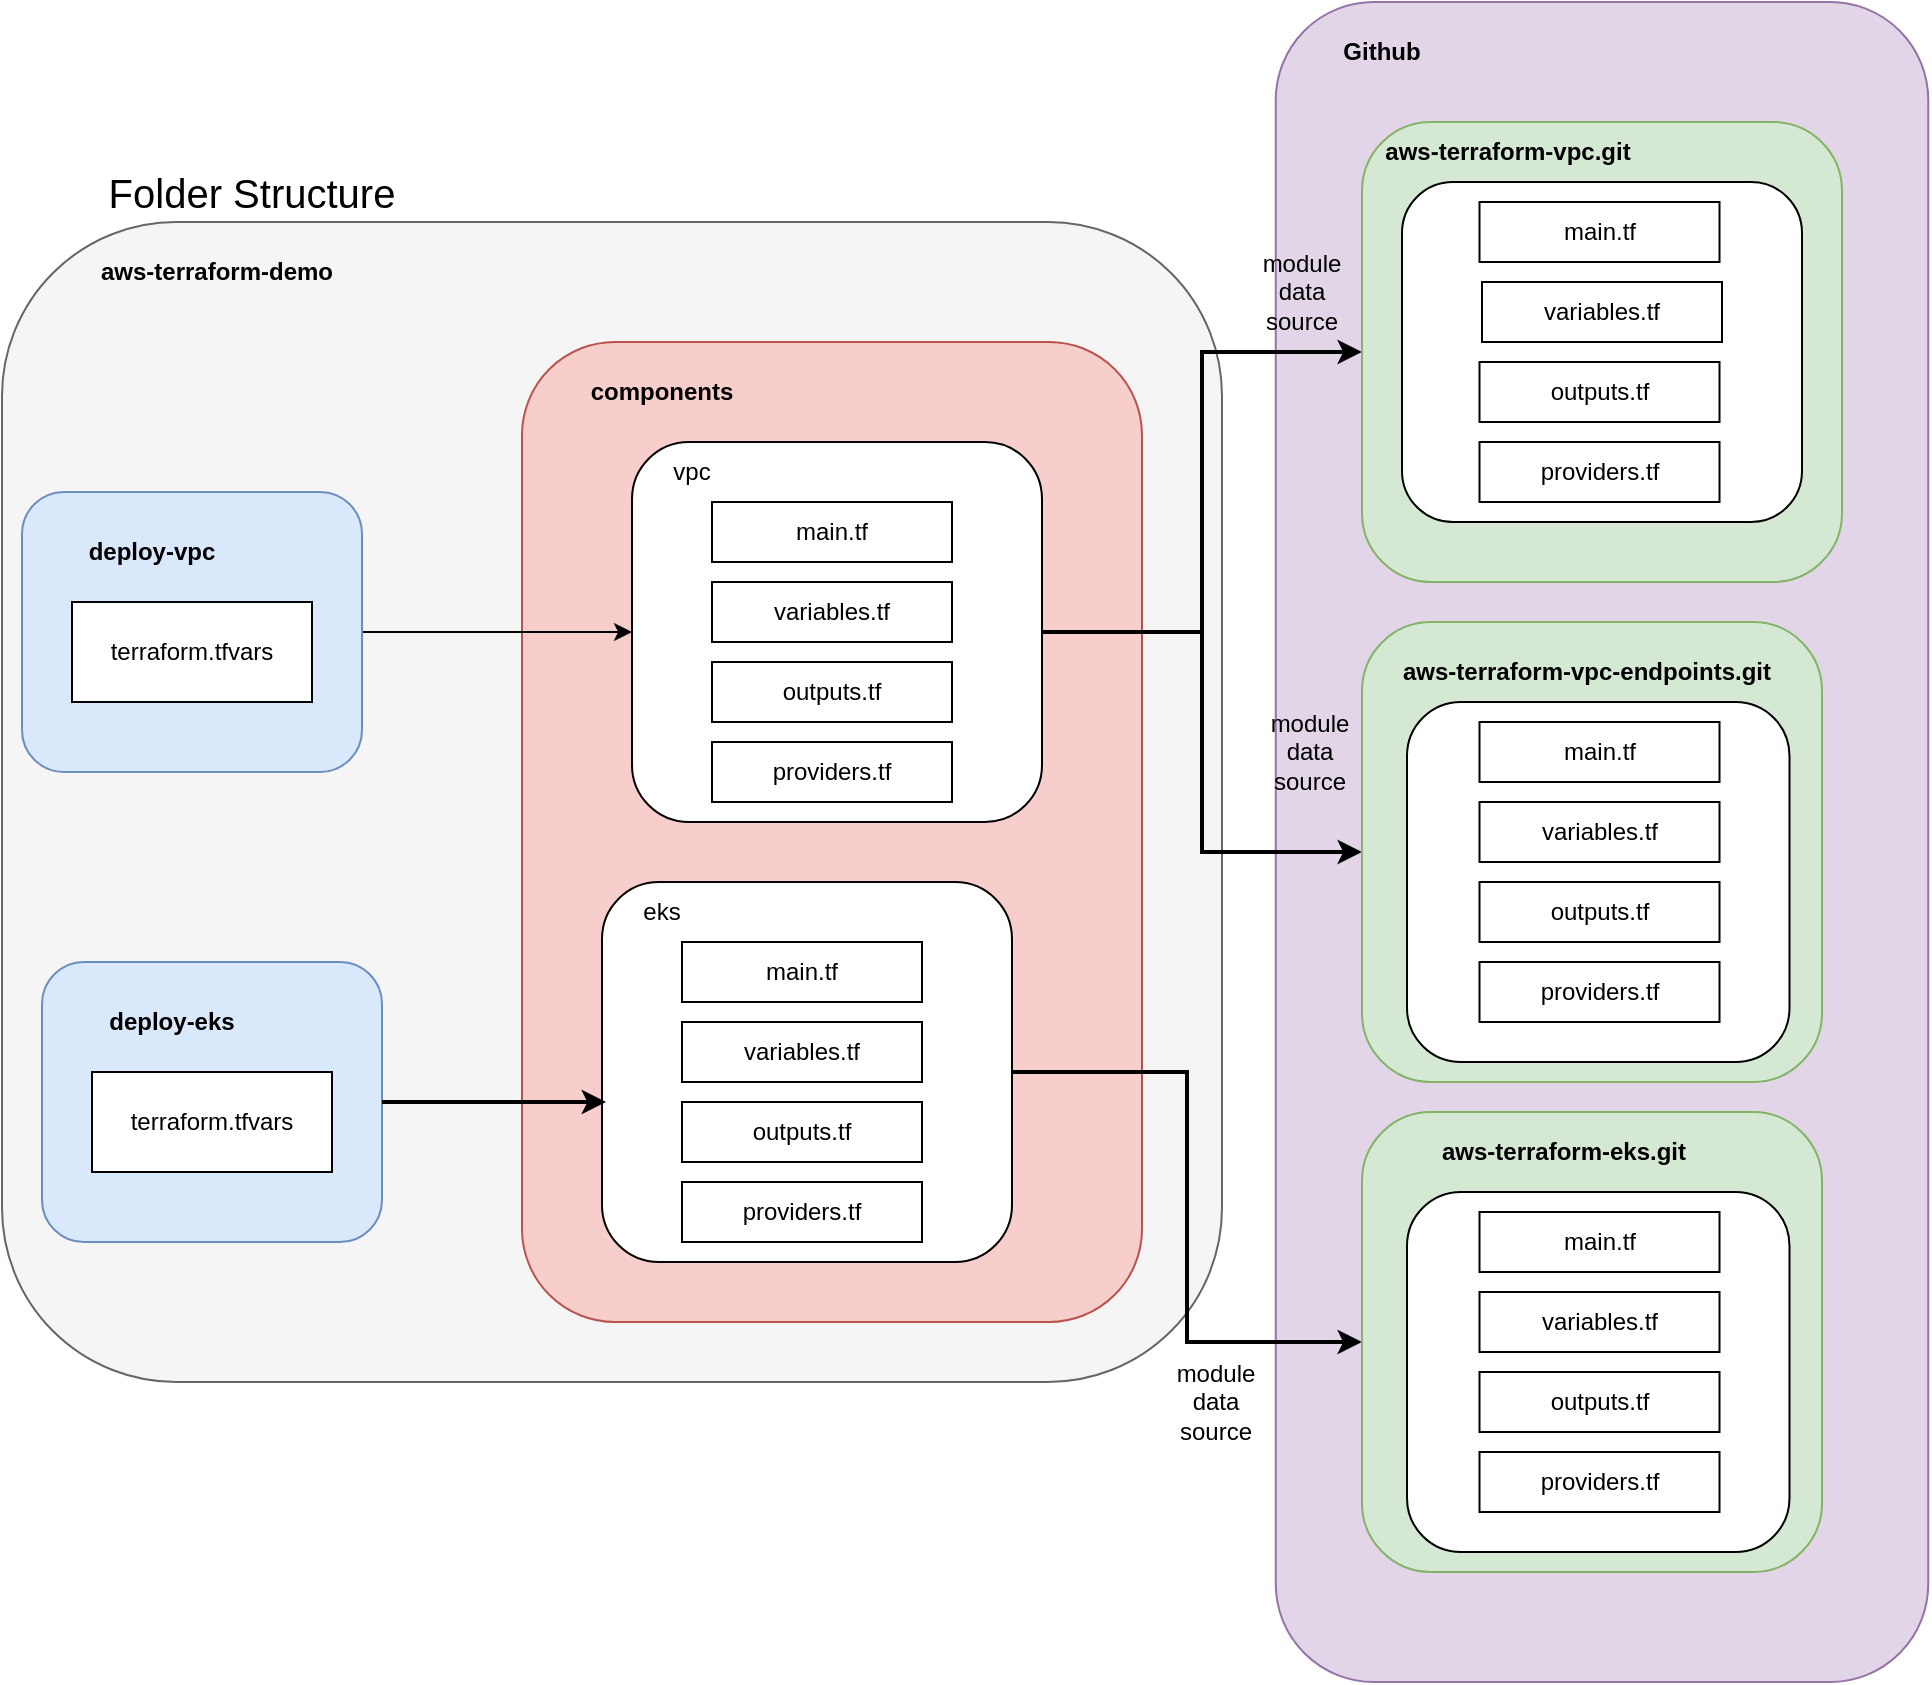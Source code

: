 <mxfile version="22.1.11" type="device">
  <diagram name="Page-1" id="oF1021kZmJnqnFJ4kBoQ">
    <mxGraphModel dx="1642" dy="1854" grid="1" gridSize="10" guides="1" tooltips="1" connect="1" arrows="1" fold="1" page="1" pageScale="1" pageWidth="850" pageHeight="1100" math="0" shadow="0">
      <root>
        <mxCell id="0" />
        <mxCell id="1" parent="0" />
        <mxCell id="UigbJbGij-r-r8j5Gcju-80" value="" style="rounded=1;whiteSpace=wrap;html=1;fillColor=#e1d5e7;strokeColor=#9673a6;" vertex="1" parent="1">
          <mxGeometry x="656.88" y="-120" width="326.25" height="840" as="geometry" />
        </mxCell>
        <mxCell id="UigbJbGij-r-r8j5Gcju-48" value="" style="rounded=1;whiteSpace=wrap;html=1;fillColor=#f5f5f5;fontColor=#333333;strokeColor=#666666;" vertex="1" parent="1">
          <mxGeometry x="20" y="-10" width="610" height="580" as="geometry" />
        </mxCell>
        <mxCell id="UigbJbGij-r-r8j5Gcju-9" value="" style="rounded=1;whiteSpace=wrap;html=1;fillColor=#f8cecc;strokeColor=#b85450;" vertex="1" parent="1">
          <mxGeometry x="280" y="50" width="310" height="490" as="geometry" />
        </mxCell>
        <mxCell id="UigbJbGij-r-r8j5Gcju-1" value="&lt;font style=&quot;font-size: 20px;&quot;&gt;Folder Structure&lt;/font&gt;" style="text;html=1;strokeColor=none;fillColor=none;align=center;verticalAlign=middle;whiteSpace=wrap;rounded=0;" vertex="1" parent="1">
          <mxGeometry x="40" y="-40" width="210" height="30" as="geometry" />
        </mxCell>
        <mxCell id="UigbJbGij-r-r8j5Gcju-68" style="edgeStyle=orthogonalEdgeStyle;rounded=0;orthogonalLoop=1;jettySize=auto;html=1;exitX=1;exitY=0.5;exitDx=0;exitDy=0;" edge="1" parent="1" source="UigbJbGij-r-r8j5Gcju-2" target="UigbJbGij-r-r8j5Gcju-3">
          <mxGeometry relative="1" as="geometry" />
        </mxCell>
        <mxCell id="UigbJbGij-r-r8j5Gcju-2" value="" style="rounded=1;whiteSpace=wrap;html=1;fillColor=#dae8fc;strokeColor=#6c8ebf;" vertex="1" parent="1">
          <mxGeometry x="30" y="125" width="170" height="140" as="geometry" />
        </mxCell>
        <mxCell id="UigbJbGij-r-r8j5Gcju-45" style="edgeStyle=orthogonalEdgeStyle;rounded=0;orthogonalLoop=1;jettySize=auto;html=1;exitX=1;exitY=0.5;exitDx=0;exitDy=0;entryX=0;entryY=0.5;entryDx=0;entryDy=0;strokeWidth=2;" edge="1" parent="1" source="UigbJbGij-r-r8j5Gcju-3" target="UigbJbGij-r-r8j5Gcju-21">
          <mxGeometry relative="1" as="geometry" />
        </mxCell>
        <mxCell id="UigbJbGij-r-r8j5Gcju-46" style="edgeStyle=orthogonalEdgeStyle;rounded=0;orthogonalLoop=1;jettySize=auto;html=1;exitX=1;exitY=0.5;exitDx=0;exitDy=0;entryX=0;entryY=0.5;entryDx=0;entryDy=0;strokeWidth=2;" edge="1" parent="1" source="UigbJbGij-r-r8j5Gcju-3" target="UigbJbGij-r-r8j5Gcju-35">
          <mxGeometry relative="1" as="geometry">
            <Array as="points">
              <mxPoint x="620" y="195" />
              <mxPoint x="620" y="305" />
            </Array>
          </mxGeometry>
        </mxCell>
        <mxCell id="UigbJbGij-r-r8j5Gcju-3" value="" style="rounded=1;whiteSpace=wrap;html=1;" vertex="1" parent="1">
          <mxGeometry x="335" y="100" width="205" height="190" as="geometry" />
        </mxCell>
        <mxCell id="UigbJbGij-r-r8j5Gcju-4" value="&lt;b&gt;deploy-vpc&lt;/b&gt;" style="text;html=1;strokeColor=none;fillColor=none;align=center;verticalAlign=middle;whiteSpace=wrap;rounded=0;" vertex="1" parent="1">
          <mxGeometry x="50" y="140" width="90" height="30" as="geometry" />
        </mxCell>
        <mxCell id="UigbJbGij-r-r8j5Gcju-5" value="&lt;div&gt;terraform.tfvars&lt;/div&gt;" style="rounded=0;whiteSpace=wrap;html=1;" vertex="1" parent="1">
          <mxGeometry x="55" y="180" width="120" height="50" as="geometry" />
        </mxCell>
        <mxCell id="UigbJbGij-r-r8j5Gcju-6" style="edgeStyle=orthogonalEdgeStyle;rounded=0;orthogonalLoop=1;jettySize=auto;html=1;exitX=0.5;exitY=1;exitDx=0;exitDy=0;" edge="1" parent="1" source="UigbJbGij-r-r8j5Gcju-2" target="UigbJbGij-r-r8j5Gcju-2">
          <mxGeometry relative="1" as="geometry" />
        </mxCell>
        <mxCell id="UigbJbGij-r-r8j5Gcju-7" value="vpc" style="text;html=1;strokeColor=none;fillColor=none;align=center;verticalAlign=middle;whiteSpace=wrap;rounded=0;" vertex="1" parent="1">
          <mxGeometry x="335" y="100" width="60" height="30" as="geometry" />
        </mxCell>
        <mxCell id="UigbJbGij-r-r8j5Gcju-10" value="&lt;b&gt;components&lt;/b&gt;" style="text;html=1;strokeColor=none;fillColor=none;align=center;verticalAlign=middle;whiteSpace=wrap;rounded=0;" vertex="1" parent="1">
          <mxGeometry x="320" y="60" width="60" height="30" as="geometry" />
        </mxCell>
        <mxCell id="UigbJbGij-r-r8j5Gcju-12" value="main.tf" style="rounded=0;whiteSpace=wrap;html=1;" vertex="1" parent="1">
          <mxGeometry x="375" y="130" width="120" height="30" as="geometry" />
        </mxCell>
        <mxCell id="UigbJbGij-r-r8j5Gcju-13" value="&lt;div&gt;variables.tf&lt;/div&gt;" style="rounded=0;whiteSpace=wrap;html=1;" vertex="1" parent="1">
          <mxGeometry x="375" y="170" width="120" height="30" as="geometry" />
        </mxCell>
        <mxCell id="UigbJbGij-r-r8j5Gcju-15" value="outputs.tf" style="rounded=0;whiteSpace=wrap;html=1;" vertex="1" parent="1">
          <mxGeometry x="375" y="210" width="120" height="30" as="geometry" />
        </mxCell>
        <mxCell id="UigbJbGij-r-r8j5Gcju-16" value="&lt;div&gt;providers.tf&lt;/div&gt;" style="rounded=0;whiteSpace=wrap;html=1;" vertex="1" parent="1">
          <mxGeometry x="375" y="250" width="120" height="30" as="geometry" />
        </mxCell>
        <mxCell id="UigbJbGij-r-r8j5Gcju-21" value="" style="rounded=1;whiteSpace=wrap;html=1;fillColor=#d5e8d4;strokeColor=#82b366;" vertex="1" parent="1">
          <mxGeometry x="700" y="-60" width="240" height="230" as="geometry" />
        </mxCell>
        <mxCell id="UigbJbGij-r-r8j5Gcju-24" value="&lt;b&gt;aws-terraform-vpc.git&lt;/b&gt;" style="text;html=1;strokeColor=none;fillColor=none;align=center;verticalAlign=middle;whiteSpace=wrap;rounded=0;" vertex="1" parent="1">
          <mxGeometry x="707.5" y="-60" width="130" height="30" as="geometry" />
        </mxCell>
        <mxCell id="UigbJbGij-r-r8j5Gcju-30" value="" style="rounded=1;whiteSpace=wrap;html=1;" vertex="1" parent="1">
          <mxGeometry x="720" y="-30" width="200" height="170" as="geometry" />
        </mxCell>
        <mxCell id="UigbJbGij-r-r8j5Gcju-31" value="main.tf" style="rounded=0;whiteSpace=wrap;html=1;" vertex="1" parent="1">
          <mxGeometry x="758.75" y="-20" width="120" height="30" as="geometry" />
        </mxCell>
        <mxCell id="UigbJbGij-r-r8j5Gcju-32" value="&lt;div&gt;variables.tf&lt;/div&gt;" style="rounded=0;whiteSpace=wrap;html=1;" vertex="1" parent="1">
          <mxGeometry x="760" y="20" width="120" height="30" as="geometry" />
        </mxCell>
        <mxCell id="UigbJbGij-r-r8j5Gcju-33" value="outputs.tf" style="rounded=0;whiteSpace=wrap;html=1;" vertex="1" parent="1">
          <mxGeometry x="758.75" y="60" width="120" height="30" as="geometry" />
        </mxCell>
        <mxCell id="UigbJbGij-r-r8j5Gcju-34" value="&lt;div&gt;providers.tf&lt;/div&gt;" style="rounded=0;whiteSpace=wrap;html=1;" vertex="1" parent="1">
          <mxGeometry x="758.75" y="100" width="120" height="30" as="geometry" />
        </mxCell>
        <mxCell id="UigbJbGij-r-r8j5Gcju-35" value="" style="rounded=1;whiteSpace=wrap;html=1;fillColor=#d5e8d4;strokeColor=#82b366;" vertex="1" parent="1">
          <mxGeometry x="700" y="190" width="230" height="230" as="geometry" />
        </mxCell>
        <mxCell id="UigbJbGij-r-r8j5Gcju-36" value="&lt;b&gt;aws-terraform-vpc-endpoints&lt;/b&gt;" style="text;html=1;strokeColor=none;fillColor=none;align=center;verticalAlign=middle;whiteSpace=wrap;rounded=0;" vertex="1" parent="1">
          <mxGeometry x="701.25" y="435" width="180" height="30" as="geometry" />
        </mxCell>
        <mxCell id="UigbJbGij-r-r8j5Gcju-37" value="" style="rounded=1;whiteSpace=wrap;html=1;" vertex="1" parent="1">
          <mxGeometry x="722.5" y="230" width="191.25" height="180" as="geometry" />
        </mxCell>
        <mxCell id="UigbJbGij-r-r8j5Gcju-38" value="main.tf" style="rounded=0;whiteSpace=wrap;html=1;" vertex="1" parent="1">
          <mxGeometry x="758.75" y="240" width="120" height="30" as="geometry" />
        </mxCell>
        <mxCell id="UigbJbGij-r-r8j5Gcju-39" value="&lt;div&gt;variables.tf&lt;/div&gt;" style="rounded=0;whiteSpace=wrap;html=1;" vertex="1" parent="1">
          <mxGeometry x="758.75" y="280" width="120" height="30" as="geometry" />
        </mxCell>
        <mxCell id="UigbJbGij-r-r8j5Gcju-40" value="outputs.tf" style="rounded=0;whiteSpace=wrap;html=1;" vertex="1" parent="1">
          <mxGeometry x="758.75" y="320" width="120" height="30" as="geometry" />
        </mxCell>
        <mxCell id="UigbJbGij-r-r8j5Gcju-41" value="&lt;div&gt;providers.tf&lt;/div&gt;" style="rounded=0;whiteSpace=wrap;html=1;" vertex="1" parent="1">
          <mxGeometry x="758.75" y="360" width="120" height="30" as="geometry" />
        </mxCell>
        <mxCell id="UigbJbGij-r-r8j5Gcju-49" value="&lt;b&gt;aws-terraform-demo&lt;/b&gt;" style="text;html=1;strokeColor=none;fillColor=none;align=center;verticalAlign=middle;whiteSpace=wrap;rounded=0;" vertex="1" parent="1">
          <mxGeometry x="65" width="125" height="30" as="geometry" />
        </mxCell>
        <mxCell id="UigbJbGij-r-r8j5Gcju-51" value="module data source" style="text;html=1;strokeColor=none;fillColor=none;align=center;verticalAlign=middle;whiteSpace=wrap;rounded=0;" vertex="1" parent="1">
          <mxGeometry x="643.75" y="240" width="60" height="30" as="geometry" />
        </mxCell>
        <mxCell id="UigbJbGij-r-r8j5Gcju-52" value="module data source" style="text;html=1;strokeColor=none;fillColor=none;align=center;verticalAlign=middle;whiteSpace=wrap;rounded=0;" vertex="1" parent="1">
          <mxGeometry x="640" y="10" width="60" height="30" as="geometry" />
        </mxCell>
        <mxCell id="UigbJbGij-r-r8j5Gcju-53" value="" style="rounded=1;whiteSpace=wrap;html=1;fillColor=#dae8fc;strokeColor=#6c8ebf;" vertex="1" parent="1">
          <mxGeometry x="40" y="360" width="170" height="140" as="geometry" />
        </mxCell>
        <mxCell id="UigbJbGij-r-r8j5Gcju-54" value="&lt;b&gt;deploy-eks&lt;/b&gt;" style="text;html=1;strokeColor=none;fillColor=none;align=center;verticalAlign=middle;whiteSpace=wrap;rounded=0;" vertex="1" parent="1">
          <mxGeometry x="60" y="375" width="90" height="30" as="geometry" />
        </mxCell>
        <mxCell id="UigbJbGij-r-r8j5Gcju-55" value="&lt;div&gt;terraform.tfvars&lt;/div&gt;" style="rounded=0;whiteSpace=wrap;html=1;" vertex="1" parent="1">
          <mxGeometry x="65" y="415" width="120" height="50" as="geometry" />
        </mxCell>
        <mxCell id="UigbJbGij-r-r8j5Gcju-77" style="edgeStyle=orthogonalEdgeStyle;rounded=0;orthogonalLoop=1;jettySize=auto;html=1;exitX=1;exitY=0.5;exitDx=0;exitDy=0;strokeWidth=2;" edge="1" parent="1" source="UigbJbGij-r-r8j5Gcju-61" target="UigbJbGij-r-r8j5Gcju-70">
          <mxGeometry relative="1" as="geometry" />
        </mxCell>
        <mxCell id="UigbJbGij-r-r8j5Gcju-61" value="" style="rounded=1;whiteSpace=wrap;html=1;" vertex="1" parent="1">
          <mxGeometry x="320" y="320" width="205" height="190" as="geometry" />
        </mxCell>
        <mxCell id="UigbJbGij-r-r8j5Gcju-62" value="eks" style="text;html=1;strokeColor=none;fillColor=none;align=center;verticalAlign=middle;whiteSpace=wrap;rounded=0;" vertex="1" parent="1">
          <mxGeometry x="320" y="320" width="60" height="30" as="geometry" />
        </mxCell>
        <mxCell id="UigbJbGij-r-r8j5Gcju-64" value="main.tf" style="rounded=0;whiteSpace=wrap;html=1;" vertex="1" parent="1">
          <mxGeometry x="360" y="350" width="120" height="30" as="geometry" />
        </mxCell>
        <mxCell id="UigbJbGij-r-r8j5Gcju-65" value="&lt;div&gt;variables.tf&lt;/div&gt;" style="rounded=0;whiteSpace=wrap;html=1;" vertex="1" parent="1">
          <mxGeometry x="360" y="390" width="120" height="30" as="geometry" />
        </mxCell>
        <mxCell id="UigbJbGij-r-r8j5Gcju-66" value="&lt;div&gt;providers.tf&lt;/div&gt;" style="rounded=0;whiteSpace=wrap;html=1;" vertex="1" parent="1">
          <mxGeometry x="360" y="470" width="120" height="30" as="geometry" />
        </mxCell>
        <mxCell id="UigbJbGij-r-r8j5Gcju-67" value="outputs.tf" style="rounded=0;whiteSpace=wrap;html=1;" vertex="1" parent="1">
          <mxGeometry x="360" y="430" width="120" height="30" as="geometry" />
        </mxCell>
        <mxCell id="UigbJbGij-r-r8j5Gcju-69" style="edgeStyle=orthogonalEdgeStyle;rounded=0;orthogonalLoop=1;jettySize=auto;html=1;exitX=1;exitY=0.5;exitDx=0;exitDy=0;entryX=0.01;entryY=0.579;entryDx=0;entryDy=0;entryPerimeter=0;strokeWidth=2;" edge="1" parent="1" source="UigbJbGij-r-r8j5Gcju-53" target="UigbJbGij-r-r8j5Gcju-61">
          <mxGeometry relative="1" as="geometry" />
        </mxCell>
        <mxCell id="UigbJbGij-r-r8j5Gcju-70" value="" style="rounded=1;whiteSpace=wrap;html=1;fillColor=#d5e8d4;strokeColor=#82b366;" vertex="1" parent="1">
          <mxGeometry x="700" y="435" width="230" height="230" as="geometry" />
        </mxCell>
        <mxCell id="UigbJbGij-r-r8j5Gcju-71" value="&lt;b&gt;aws-terraform-eks.git&lt;/b&gt;" style="text;html=1;strokeColor=none;fillColor=none;align=center;verticalAlign=middle;whiteSpace=wrap;rounded=0;" vertex="1" parent="1">
          <mxGeometry x="711.25" y="440" width="180" height="30" as="geometry" />
        </mxCell>
        <mxCell id="UigbJbGij-r-r8j5Gcju-72" value="" style="rounded=1;whiteSpace=wrap;html=1;" vertex="1" parent="1">
          <mxGeometry x="722.5" y="475" width="191.25" height="180" as="geometry" />
        </mxCell>
        <mxCell id="UigbJbGij-r-r8j5Gcju-73" value="main.tf" style="rounded=0;whiteSpace=wrap;html=1;" vertex="1" parent="1">
          <mxGeometry x="758.75" y="485" width="120" height="30" as="geometry" />
        </mxCell>
        <mxCell id="UigbJbGij-r-r8j5Gcju-74" value="&lt;div&gt;variables.tf&lt;/div&gt;" style="rounded=0;whiteSpace=wrap;html=1;" vertex="1" parent="1">
          <mxGeometry x="758.75" y="525" width="120" height="30" as="geometry" />
        </mxCell>
        <mxCell id="UigbJbGij-r-r8j5Gcju-75" value="outputs.tf" style="rounded=0;whiteSpace=wrap;html=1;" vertex="1" parent="1">
          <mxGeometry x="758.75" y="565" width="120" height="30" as="geometry" />
        </mxCell>
        <mxCell id="UigbJbGij-r-r8j5Gcju-76" value="&lt;div&gt;providers.tf&lt;/div&gt;" style="rounded=0;whiteSpace=wrap;html=1;" vertex="1" parent="1">
          <mxGeometry x="758.75" y="605" width="120" height="30" as="geometry" />
        </mxCell>
        <mxCell id="UigbJbGij-r-r8j5Gcju-78" value="module data source" style="text;html=1;strokeColor=none;fillColor=none;align=center;verticalAlign=middle;whiteSpace=wrap;rounded=0;" vertex="1" parent="1">
          <mxGeometry x="596.88" y="565" width="60" height="30" as="geometry" />
        </mxCell>
        <mxCell id="UigbJbGij-r-r8j5Gcju-79" value="&lt;b&gt;aws-terraform-vpc-endpoints.git&lt;/b&gt;" style="text;html=1;strokeColor=none;fillColor=none;align=center;verticalAlign=middle;whiteSpace=wrap;rounded=0;" vertex="1" parent="1">
          <mxGeometry x="711.25" y="200" width="202.5" height="30" as="geometry" />
        </mxCell>
        <mxCell id="UigbJbGij-r-r8j5Gcju-81" value="&lt;b&gt;Github&lt;/b&gt;" style="text;html=1;strokeColor=none;fillColor=none;align=center;verticalAlign=middle;whiteSpace=wrap;rounded=0;" vertex="1" parent="1">
          <mxGeometry x="680" y="-110" width="60" height="30" as="geometry" />
        </mxCell>
      </root>
    </mxGraphModel>
  </diagram>
</mxfile>
